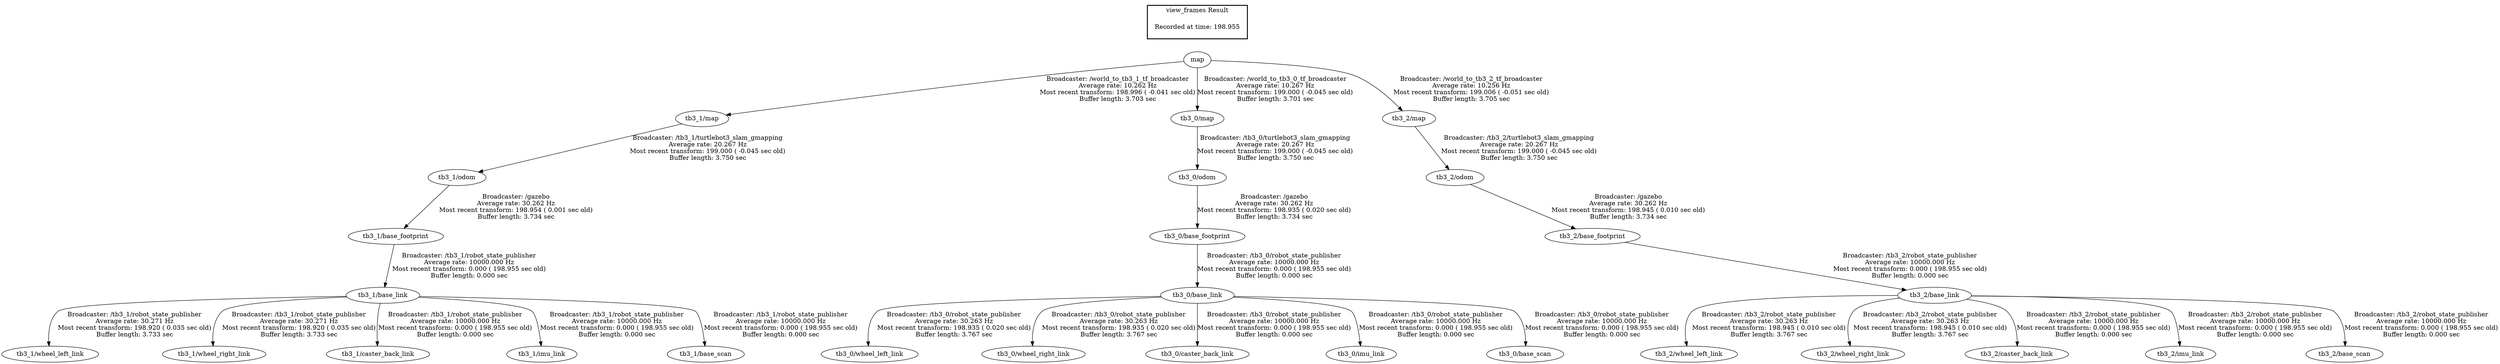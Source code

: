 digraph G {
"tb3_0/base_link" -> "tb3_0/wheel_left_link"[label="Broadcaster: /tb3_0/robot_state_publisher\nAverage rate: 30.263 Hz\nMost recent transform: 198.935 ( 0.020 sec old)\nBuffer length: 3.767 sec\n"];
"tb3_0/base_footprint" -> "tb3_0/base_link"[label="Broadcaster: /tb3_0/robot_state_publisher\nAverage rate: 10000.000 Hz\nMost recent transform: 0.000 ( 198.955 sec old)\nBuffer length: 0.000 sec\n"];
"tb3_0/base_link" -> "tb3_0/wheel_right_link"[label="Broadcaster: /tb3_0/robot_state_publisher\nAverage rate: 30.263 Hz\nMost recent transform: 198.935 ( 0.020 sec old)\nBuffer length: 3.767 sec\n"];
"tb3_2/base_link" -> "tb3_2/wheel_left_link"[label="Broadcaster: /tb3_2/robot_state_publisher\nAverage rate: 30.263 Hz\nMost recent transform: 198.945 ( 0.010 sec old)\nBuffer length: 3.767 sec\n"];
"tb3_2/base_footprint" -> "tb3_2/base_link"[label="Broadcaster: /tb3_2/robot_state_publisher\nAverage rate: 10000.000 Hz\nMost recent transform: 0.000 ( 198.955 sec old)\nBuffer length: 0.000 sec\n"];
"tb3_2/base_link" -> "tb3_2/wheel_right_link"[label="Broadcaster: /tb3_2/robot_state_publisher\nAverage rate: 30.263 Hz\nMost recent transform: 198.945 ( 0.010 sec old)\nBuffer length: 3.767 sec\n"];
"tb3_1/base_link" -> "tb3_1/wheel_left_link"[label="Broadcaster: /tb3_1/robot_state_publisher\nAverage rate: 30.271 Hz\nMost recent transform: 198.920 ( 0.035 sec old)\nBuffer length: 3.733 sec\n"];
"tb3_1/base_footprint" -> "tb3_1/base_link"[label="Broadcaster: /tb3_1/robot_state_publisher\nAverage rate: 10000.000 Hz\nMost recent transform: 0.000 ( 198.955 sec old)\nBuffer length: 0.000 sec\n"];
"tb3_1/base_link" -> "tb3_1/wheel_right_link"[label="Broadcaster: /tb3_1/robot_state_publisher\nAverage rate: 30.271 Hz\nMost recent transform: 198.920 ( 0.035 sec old)\nBuffer length: 3.733 sec\n"];
"map" -> "tb3_1/map"[label="Broadcaster: /world_to_tb3_1_tf_broadcaster\nAverage rate: 10.262 Hz\nMost recent transform: 198.996 ( -0.041 sec old)\nBuffer length: 3.703 sec\n"];
"map" -> "tb3_0/map"[label="Broadcaster: /world_to_tb3_0_tf_broadcaster\nAverage rate: 10.267 Hz\nMost recent transform: 199.000 ( -0.045 sec old)\nBuffer length: 3.701 sec\n"];
"tb3_0/map" -> "tb3_0/odom"[label="Broadcaster: /tb3_0/turtlebot3_slam_gmapping\nAverage rate: 20.267 Hz\nMost recent transform: 199.000 ( -0.045 sec old)\nBuffer length: 3.750 sec\n"];
"tb3_1/map" -> "tb3_1/odom"[label="Broadcaster: /tb3_1/turtlebot3_slam_gmapping\nAverage rate: 20.267 Hz\nMost recent transform: 199.000 ( -0.045 sec old)\nBuffer length: 3.750 sec\n"];
"tb3_0/odom" -> "tb3_0/base_footprint"[label="Broadcaster: /gazebo\nAverage rate: 30.262 Hz\nMost recent transform: 198.935 ( 0.020 sec old)\nBuffer length: 3.734 sec\n"];
"map" -> "tb3_2/map"[label="Broadcaster: /world_to_tb3_2_tf_broadcaster\nAverage rate: 10.256 Hz\nMost recent transform: 199.006 ( -0.051 sec old)\nBuffer length: 3.705 sec\n"];
"tb3_2/map" -> "tb3_2/odom"[label="Broadcaster: /tb3_2/turtlebot3_slam_gmapping\nAverage rate: 20.267 Hz\nMost recent transform: 199.000 ( -0.045 sec old)\nBuffer length: 3.750 sec\n"];
"tb3_0/base_link" -> "tb3_0/caster_back_link"[label="Broadcaster: /tb3_0/robot_state_publisher\nAverage rate: 10000.000 Hz\nMost recent transform: 0.000 ( 198.955 sec old)\nBuffer length: 0.000 sec\n"];
"tb3_0/base_link" -> "tb3_0/imu_link"[label="Broadcaster: /tb3_0/robot_state_publisher\nAverage rate: 10000.000 Hz\nMost recent transform: 0.000 ( 198.955 sec old)\nBuffer length: 0.000 sec\n"];
"tb3_0/base_link" -> "tb3_0/base_scan"[label="Broadcaster: /tb3_0/robot_state_publisher\nAverage rate: 10000.000 Hz\nMost recent transform: 0.000 ( 198.955 sec old)\nBuffer length: 0.000 sec\n"];
"tb3_2/odom" -> "tb3_2/base_footprint"[label="Broadcaster: /gazebo\nAverage rate: 30.262 Hz\nMost recent transform: 198.945 ( 0.010 sec old)\nBuffer length: 3.734 sec\n"];
"tb3_2/base_link" -> "tb3_2/caster_back_link"[label="Broadcaster: /tb3_2/robot_state_publisher\nAverage rate: 10000.000 Hz\nMost recent transform: 0.000 ( 198.955 sec old)\nBuffer length: 0.000 sec\n"];
"tb3_2/base_link" -> "tb3_2/imu_link"[label="Broadcaster: /tb3_2/robot_state_publisher\nAverage rate: 10000.000 Hz\nMost recent transform: 0.000 ( 198.955 sec old)\nBuffer length: 0.000 sec\n"];
"tb3_2/base_link" -> "tb3_2/base_scan"[label="Broadcaster: /tb3_2/robot_state_publisher\nAverage rate: 10000.000 Hz\nMost recent transform: 0.000 ( 198.955 sec old)\nBuffer length: 0.000 sec\n"];
"tb3_1/odom" -> "tb3_1/base_footprint"[label="Broadcaster: /gazebo\nAverage rate: 30.262 Hz\nMost recent transform: 198.954 ( 0.001 sec old)\nBuffer length: 3.734 sec\n"];
"tb3_1/base_link" -> "tb3_1/caster_back_link"[label="Broadcaster: /tb3_1/robot_state_publisher\nAverage rate: 10000.000 Hz\nMost recent transform: 0.000 ( 198.955 sec old)\nBuffer length: 0.000 sec\n"];
"tb3_1/base_link" -> "tb3_1/imu_link"[label="Broadcaster: /tb3_1/robot_state_publisher\nAverage rate: 10000.000 Hz\nMost recent transform: 0.000 ( 198.955 sec old)\nBuffer length: 0.000 sec\n"];
"tb3_1/base_link" -> "tb3_1/base_scan"[label="Broadcaster: /tb3_1/robot_state_publisher\nAverage rate: 10000.000 Hz\nMost recent transform: 0.000 ( 198.955 sec old)\nBuffer length: 0.000 sec\n"];
edge [style=invis];
 subgraph cluster_legend { style=bold; color=black; label ="view_frames Result";
"Recorded at time: 198.955"[ shape=plaintext ] ;
 }->"map";
}